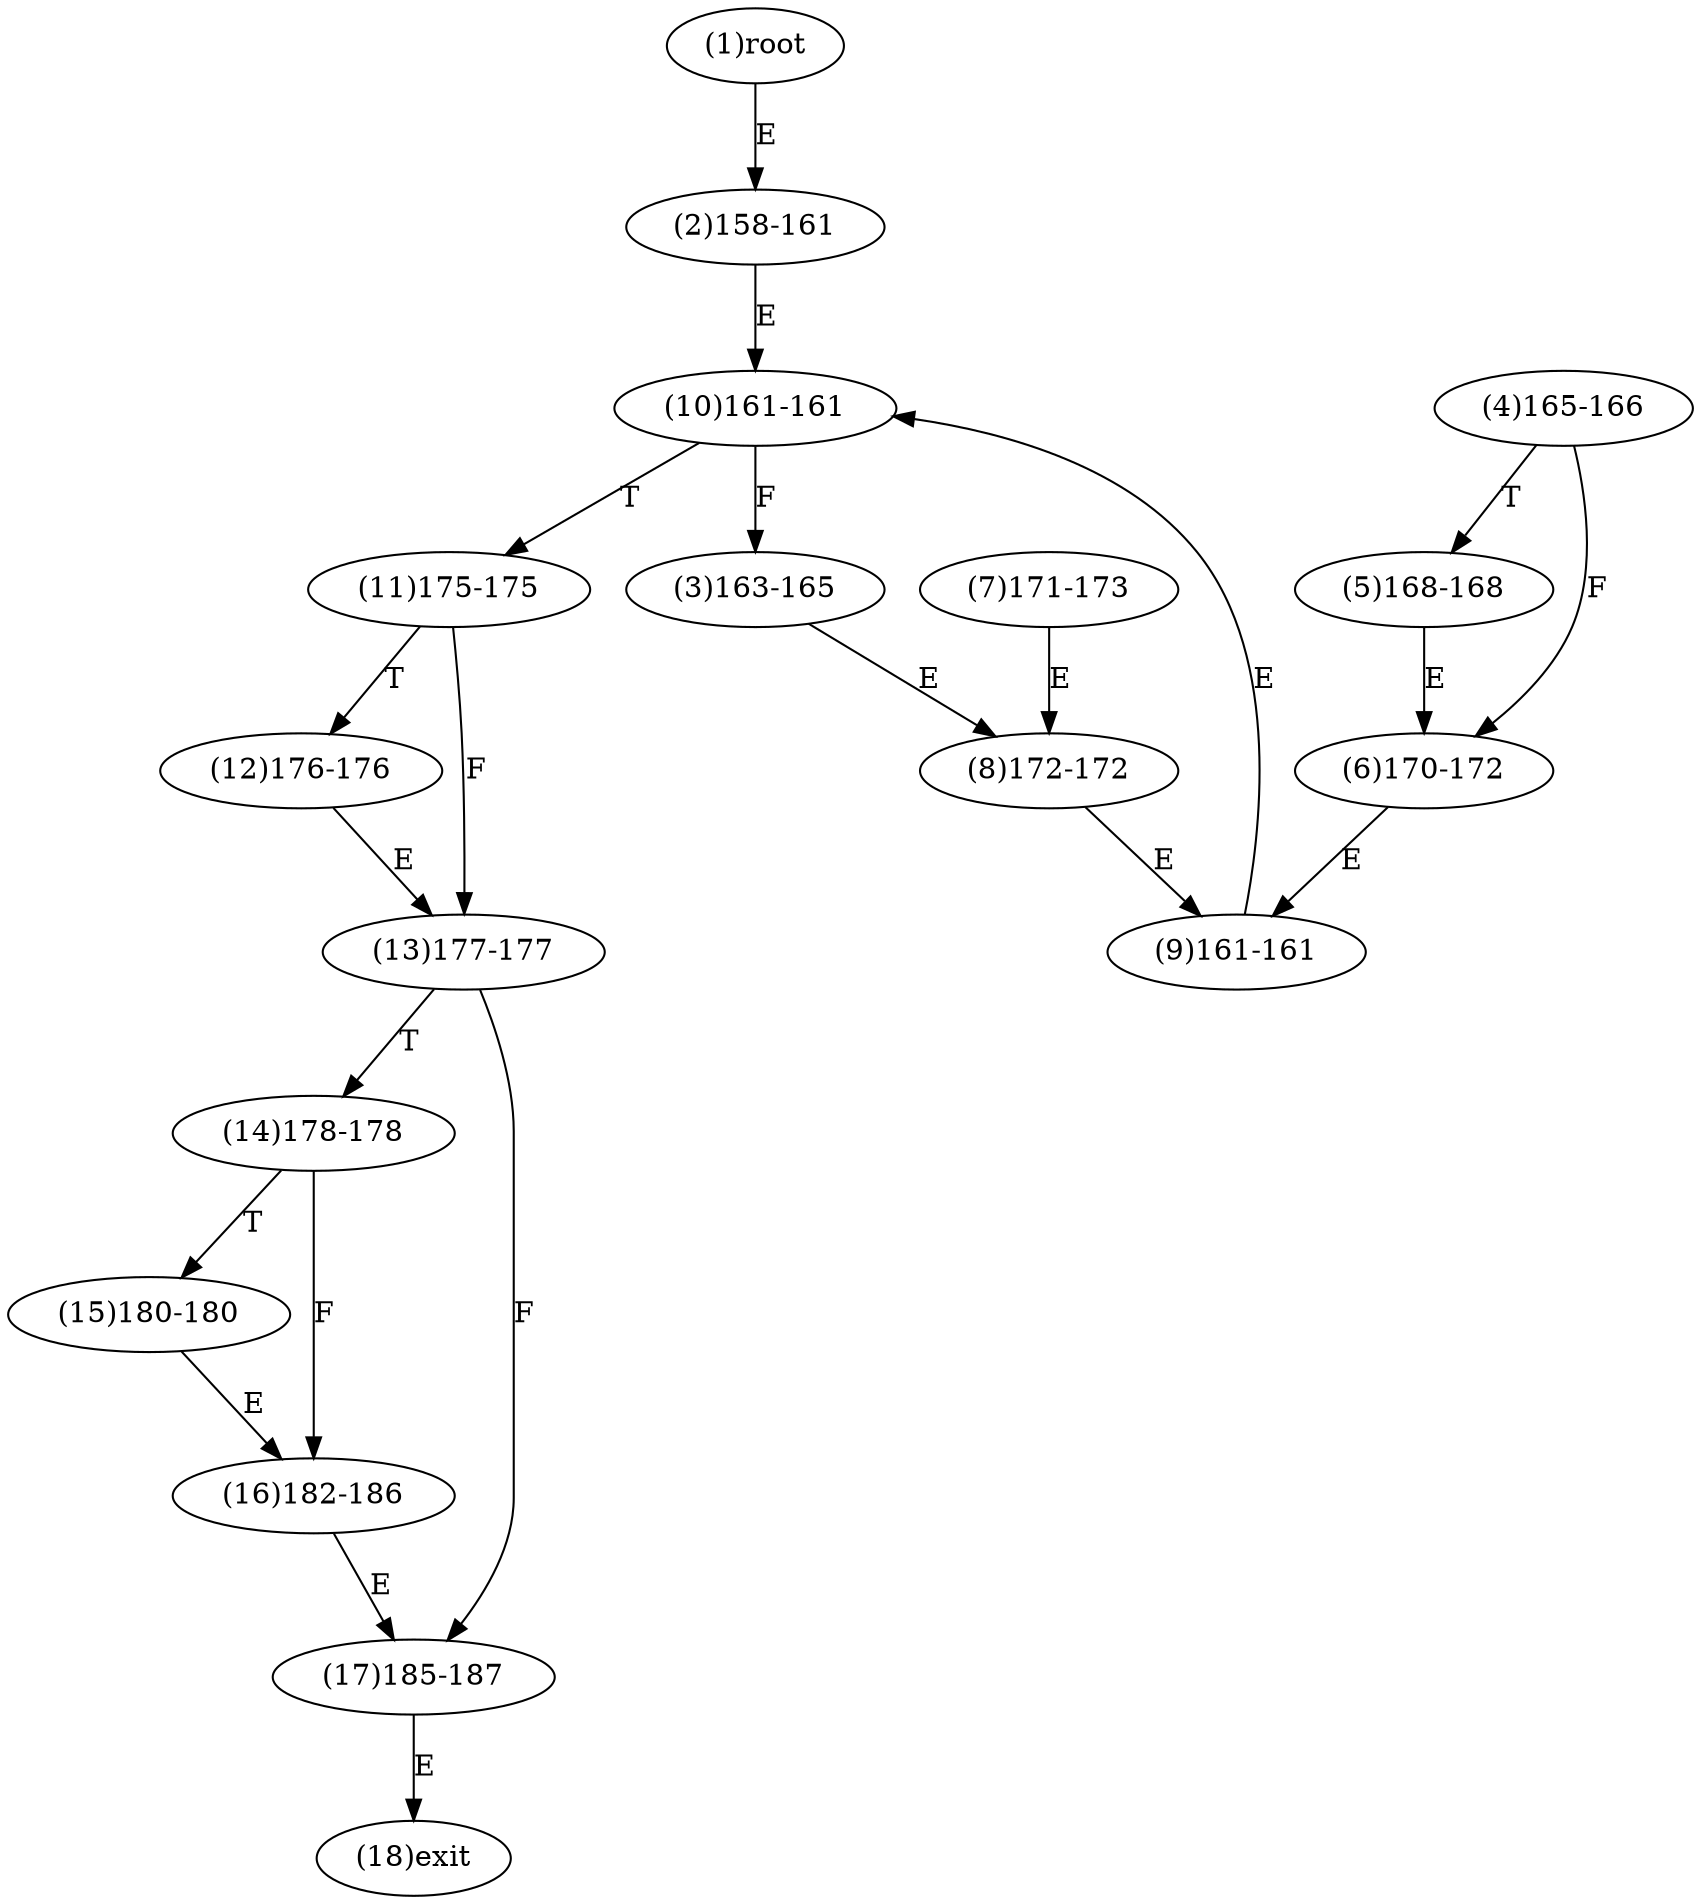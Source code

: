 digraph "" { 
1[ label="(1)root"];
2[ label="(2)158-161"];
3[ label="(3)163-165"];
4[ label="(4)165-166"];
5[ label="(5)168-168"];
6[ label="(6)170-172"];
7[ label="(7)171-173"];
8[ label="(8)172-172"];
9[ label="(9)161-161"];
10[ label="(10)161-161"];
11[ label="(11)175-175"];
12[ label="(12)176-176"];
13[ label="(13)177-177"];
14[ label="(14)178-178"];
15[ label="(15)180-180"];
17[ label="(17)185-187"];
16[ label="(16)182-186"];
18[ label="(18)exit"];
1->2[ label="E"];
2->10[ label="E"];
3->8[ label="E"];
4->6[ label="F"];
4->5[ label="T"];
5->6[ label="E"];
6->9[ label="E"];
7->8[ label="E"];
8->9[ label="E"];
9->10[ label="E"];
10->3[ label="F"];
10->11[ label="T"];
11->13[ label="F"];
11->12[ label="T"];
12->13[ label="E"];
13->17[ label="F"];
13->14[ label="T"];
14->16[ label="F"];
14->15[ label="T"];
15->16[ label="E"];
16->17[ label="E"];
17->18[ label="E"];
}